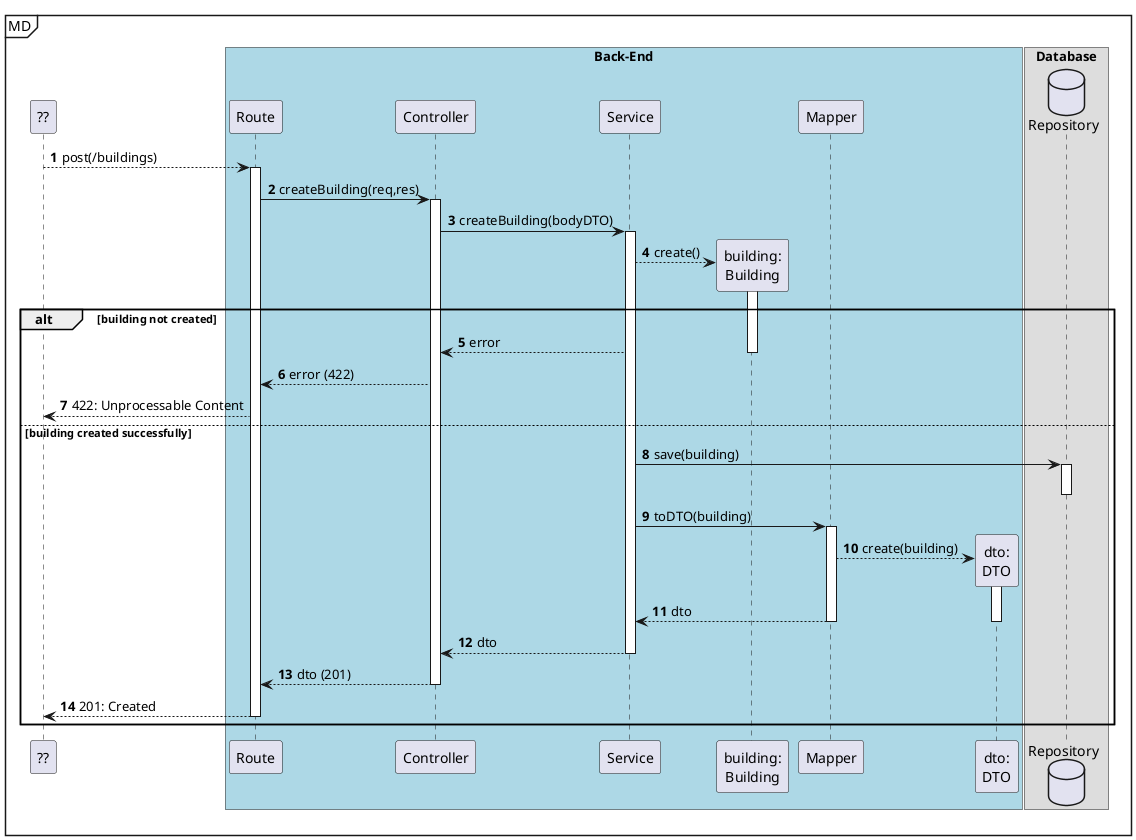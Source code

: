 @startuml
autonumber

participant "??" as ui
mainframe MD
box "Back-End" #LightBlue

participant "Route" as r
participant "Controller" as ctrl
participant "Service" as svc

participant "building:\nBuilding" as b
participant "Mapper" as map
participant "dto:\nDTO" as dto
end box
box "Database"
database "Repository" as repo
end box

'activate ui
ui --> r: post(/buildings)

    activate r
        r -> ctrl : createBuilding(req,res)
            activate ctrl
                ctrl -> svc : createBuilding(bodyDTO)
                activate svc

                    svc --> b **: create()
                    activate b


                    alt building not created
                        svc --> ctrl : error
                        deactivate b
                        ctrl --> r : error (422)
                        r --> ui : 422: Unprocessable Content
                    else building created successfully
                    svc -> repo : save(building)
                    activate repo
                    deactivate repo

                    svc -> map : toDTO(building)
                    activate map
                        map --> dto **: create(building)
                        activate dto

                        map --> svc : dto
                        deactivate dto
                    deactivate map

                    svc --> ctrl : dto
                deactivate svc

                ctrl --> r : dto (201)
            deactivate ctrl




    r --> ui: 201: Created
deactivate r
    end
'deactivate ui

@enduml
